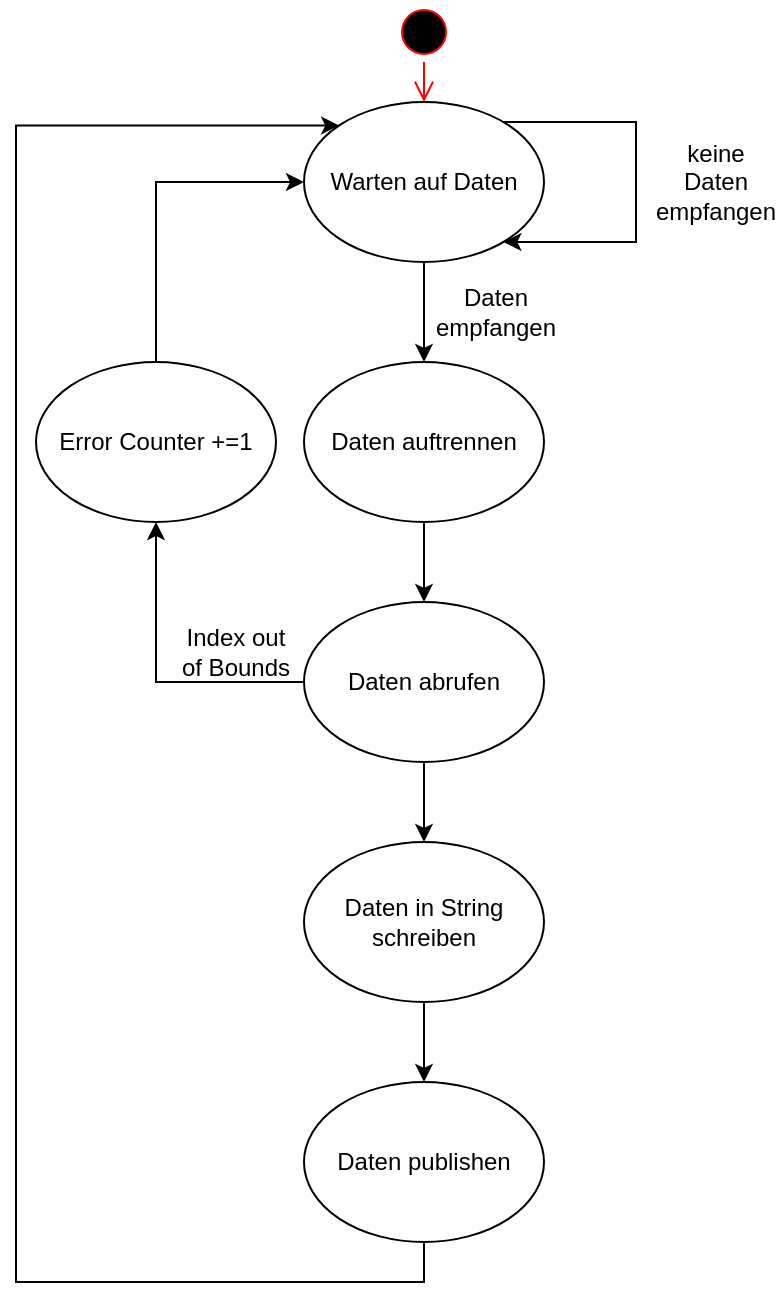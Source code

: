 <mxfile version="21.0.7" type="github"><diagram name="Seite-1" id="G7SXH193KYyuxX4F11-T"><mxGraphModel dx="1434" dy="754" grid="1" gridSize="10" guides="1" tooltips="1" connect="1" arrows="1" fold="1" page="1" pageScale="1" pageWidth="827" pageHeight="1169" math="0" shadow="0"><root><mxCell id="0"/><mxCell id="1" parent="0"/><mxCell id="Isl_SJqo3XS0hlXIPg7i-1" value="" style="ellipse;html=1;shape=startState;fillColor=#000000;strokeColor=#ff0000;" vertex="1" parent="1"><mxGeometry x="399" y="20" width="30" height="30" as="geometry"/></mxCell><mxCell id="Isl_SJqo3XS0hlXIPg7i-2" value="" style="edgeStyle=orthogonalEdgeStyle;html=1;verticalAlign=bottom;endArrow=open;endSize=8;strokeColor=#ff0000;rounded=0;" edge="1" source="Isl_SJqo3XS0hlXIPg7i-1" parent="1" target="Isl_SJqo3XS0hlXIPg7i-3"><mxGeometry relative="1" as="geometry"><mxPoint x="414" y="110" as="targetPoint"/></mxGeometry></mxCell><mxCell id="Isl_SJqo3XS0hlXIPg7i-7" style="edgeStyle=orthogonalEdgeStyle;rounded=0;orthogonalLoop=1;jettySize=auto;html=1;" edge="1" parent="1" source="Isl_SJqo3XS0hlXIPg7i-3" target="Isl_SJqo3XS0hlXIPg7i-4"><mxGeometry relative="1" as="geometry"/></mxCell><mxCell id="Isl_SJqo3XS0hlXIPg7i-3" value="Warten auf Daten" style="ellipse;whiteSpace=wrap;html=1;" vertex="1" parent="1"><mxGeometry x="354" y="70" width="120" height="80" as="geometry"/></mxCell><mxCell id="Isl_SJqo3XS0hlXIPg7i-11" style="edgeStyle=orthogonalEdgeStyle;rounded=0;orthogonalLoop=1;jettySize=auto;html=1;" edge="1" parent="1" source="Isl_SJqo3XS0hlXIPg7i-4" target="Isl_SJqo3XS0hlXIPg7i-10"><mxGeometry relative="1" as="geometry"/></mxCell><mxCell id="Isl_SJqo3XS0hlXIPg7i-4" value="Daten auftrennen" style="ellipse;whiteSpace=wrap;html=1;" vertex="1" parent="1"><mxGeometry x="354" y="200" width="120" height="80" as="geometry"/></mxCell><mxCell id="Isl_SJqo3XS0hlXIPg7i-5" style="edgeStyle=orthogonalEdgeStyle;rounded=0;orthogonalLoop=1;jettySize=auto;html=1;" edge="1" parent="1" source="Isl_SJqo3XS0hlXIPg7i-3" target="Isl_SJqo3XS0hlXIPg7i-3"><mxGeometry relative="1" as="geometry"><Array as="points"><mxPoint x="520" y="140"/></Array></mxGeometry></mxCell><mxCell id="Isl_SJqo3XS0hlXIPg7i-6" value="keine Daten empfangen" style="text;html=1;strokeColor=none;fillColor=none;align=center;verticalAlign=middle;whiteSpace=wrap;rounded=0;" vertex="1" parent="1"><mxGeometry x="530" y="95" width="60" height="30" as="geometry"/></mxCell><mxCell id="Isl_SJqo3XS0hlXIPg7i-9" value="Daten empfangen" style="text;html=1;strokeColor=none;fillColor=none;align=center;verticalAlign=middle;whiteSpace=wrap;rounded=0;" vertex="1" parent="1"><mxGeometry x="420" y="160" width="60" height="30" as="geometry"/></mxCell><mxCell id="Isl_SJqo3XS0hlXIPg7i-13" style="edgeStyle=orthogonalEdgeStyle;rounded=0;orthogonalLoop=1;jettySize=auto;html=1;entryX=0.5;entryY=1;entryDx=0;entryDy=0;" edge="1" parent="1" source="Isl_SJqo3XS0hlXIPg7i-10" target="Isl_SJqo3XS0hlXIPg7i-12"><mxGeometry relative="1" as="geometry"/></mxCell><mxCell id="Isl_SJqo3XS0hlXIPg7i-18" style="edgeStyle=orthogonalEdgeStyle;rounded=0;orthogonalLoop=1;jettySize=auto;html=1;entryX=0.5;entryY=0;entryDx=0;entryDy=0;" edge="1" parent="1" source="Isl_SJqo3XS0hlXIPg7i-10" target="Isl_SJqo3XS0hlXIPg7i-16"><mxGeometry relative="1" as="geometry"/></mxCell><mxCell id="Isl_SJqo3XS0hlXIPg7i-10" value="Daten abrufen" style="ellipse;whiteSpace=wrap;html=1;" vertex="1" parent="1"><mxGeometry x="354" y="320" width="120" height="80" as="geometry"/></mxCell><mxCell id="Isl_SJqo3XS0hlXIPg7i-15" style="edgeStyle=orthogonalEdgeStyle;rounded=0;orthogonalLoop=1;jettySize=auto;html=1;entryX=0;entryY=0.5;entryDx=0;entryDy=0;exitX=0.5;exitY=0;exitDx=0;exitDy=0;" edge="1" parent="1" source="Isl_SJqo3XS0hlXIPg7i-12" target="Isl_SJqo3XS0hlXIPg7i-3"><mxGeometry relative="1" as="geometry"><Array as="points"><mxPoint x="280" y="110"/></Array></mxGeometry></mxCell><mxCell id="Isl_SJqo3XS0hlXIPg7i-12" value="Error Counter +=1" style="ellipse;whiteSpace=wrap;html=1;" vertex="1" parent="1"><mxGeometry x="220" y="200" width="120" height="80" as="geometry"/></mxCell><mxCell id="Isl_SJqo3XS0hlXIPg7i-14" value="&lt;div&gt;Index out &lt;br&gt;&lt;/div&gt;&lt;div&gt;of Bounds&lt;/div&gt;" style="text;html=1;strokeColor=none;fillColor=none;align=center;verticalAlign=middle;whiteSpace=wrap;rounded=0;" vertex="1" parent="1"><mxGeometry x="260" y="330" width="120" height="30" as="geometry"/></mxCell><mxCell id="Isl_SJqo3XS0hlXIPg7i-19" style="edgeStyle=orthogonalEdgeStyle;rounded=0;orthogonalLoop=1;jettySize=auto;html=1;" edge="1" parent="1" source="Isl_SJqo3XS0hlXIPg7i-16" target="Isl_SJqo3XS0hlXIPg7i-17"><mxGeometry relative="1" as="geometry"/></mxCell><mxCell id="Isl_SJqo3XS0hlXIPg7i-16" value="Daten in String schreiben" style="ellipse;whiteSpace=wrap;html=1;" vertex="1" parent="1"><mxGeometry x="354" y="440" width="120" height="80" as="geometry"/></mxCell><mxCell id="Isl_SJqo3XS0hlXIPg7i-20" style="edgeStyle=orthogonalEdgeStyle;rounded=0;orthogonalLoop=1;jettySize=auto;html=1;entryX=0;entryY=0;entryDx=0;entryDy=0;" edge="1" parent="1" source="Isl_SJqo3XS0hlXIPg7i-17" target="Isl_SJqo3XS0hlXIPg7i-3"><mxGeometry relative="1" as="geometry"><mxPoint x="474" y="110" as="targetPoint"/><Array as="points"><mxPoint x="414" y="660"/><mxPoint x="210" y="660"/><mxPoint x="210" y="82"/></Array></mxGeometry></mxCell><mxCell id="Isl_SJqo3XS0hlXIPg7i-17" value="Daten publishen" style="ellipse;whiteSpace=wrap;html=1;" vertex="1" parent="1"><mxGeometry x="354" y="560" width="120" height="80" as="geometry"/></mxCell></root></mxGraphModel></diagram></mxfile>